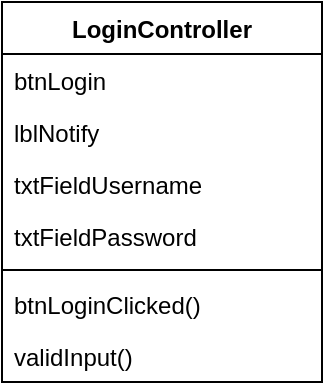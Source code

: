 <mxfile version="21.6.5" type="device">
  <diagram id="C5RBs43oDa-KdzZeNtuy" name="Page-1">
    <mxGraphModel dx="1434" dy="836" grid="1" gridSize="10" guides="1" tooltips="1" connect="1" arrows="1" fold="1" page="1" pageScale="1" pageWidth="827" pageHeight="1169" math="0" shadow="0">
      <root>
        <mxCell id="WIyWlLk6GJQsqaUBKTNV-0" />
        <mxCell id="WIyWlLk6GJQsqaUBKTNV-1" parent="WIyWlLk6GJQsqaUBKTNV-0" />
        <mxCell id="WmGtkql17_oiPjWzwock-0" value="LoginController" style="swimlane;fontStyle=1;align=center;verticalAlign=top;childLayout=stackLayout;horizontal=1;startSize=26;horizontalStack=0;resizeParent=1;resizeParentMax=0;resizeLast=0;collapsible=1;marginBottom=0;whiteSpace=wrap;html=1;" parent="WIyWlLk6GJQsqaUBKTNV-1" vertex="1">
          <mxGeometry x="320" y="40" width="160" height="190" as="geometry" />
        </mxCell>
        <mxCell id="WmGtkql17_oiPjWzwock-1" value="btnLogin" style="text;strokeColor=none;fillColor=none;align=left;verticalAlign=top;spacingLeft=4;spacingRight=4;overflow=hidden;rotatable=0;points=[[0,0.5],[1,0.5]];portConstraint=eastwest;whiteSpace=wrap;html=1;" parent="WmGtkql17_oiPjWzwock-0" vertex="1">
          <mxGeometry y="26" width="160" height="26" as="geometry" />
        </mxCell>
        <mxCell id="WmGtkql17_oiPjWzwock-4" value="lblNotify" style="text;strokeColor=none;fillColor=none;align=left;verticalAlign=top;spacingLeft=4;spacingRight=4;overflow=hidden;rotatable=0;points=[[0,0.5],[1,0.5]];portConstraint=eastwest;whiteSpace=wrap;html=1;" parent="WmGtkql17_oiPjWzwock-0" vertex="1">
          <mxGeometry y="52" width="160" height="26" as="geometry" />
        </mxCell>
        <mxCell id="WmGtkql17_oiPjWzwock-5" value="txtFieldUsername" style="text;strokeColor=none;fillColor=none;align=left;verticalAlign=top;spacingLeft=4;spacingRight=4;overflow=hidden;rotatable=0;points=[[0,0.5],[1,0.5]];portConstraint=eastwest;whiteSpace=wrap;html=1;" parent="WmGtkql17_oiPjWzwock-0" vertex="1">
          <mxGeometry y="78" width="160" height="26" as="geometry" />
        </mxCell>
        <mxCell id="WmGtkql17_oiPjWzwock-6" value="txtFieldPassword" style="text;strokeColor=none;fillColor=none;align=left;verticalAlign=top;spacingLeft=4;spacingRight=4;overflow=hidden;rotatable=0;points=[[0,0.5],[1,0.5]];portConstraint=eastwest;whiteSpace=wrap;html=1;" parent="WmGtkql17_oiPjWzwock-0" vertex="1">
          <mxGeometry y="104" width="160" height="26" as="geometry" />
        </mxCell>
        <mxCell id="WmGtkql17_oiPjWzwock-2" value="" style="line;strokeWidth=1;fillColor=none;align=left;verticalAlign=middle;spacingTop=-1;spacingLeft=3;spacingRight=3;rotatable=0;labelPosition=right;points=[];portConstraint=eastwest;strokeColor=inherit;" parent="WmGtkql17_oiPjWzwock-0" vertex="1">
          <mxGeometry y="130" width="160" height="8" as="geometry" />
        </mxCell>
        <mxCell id="WmGtkql17_oiPjWzwock-3" value="btnLoginClicked()" style="text;strokeColor=none;fillColor=none;align=left;verticalAlign=top;spacingLeft=4;spacingRight=4;overflow=hidden;rotatable=0;points=[[0,0.5],[1,0.5]];portConstraint=eastwest;whiteSpace=wrap;html=1;" parent="WmGtkql17_oiPjWzwock-0" vertex="1">
          <mxGeometry y="138" width="160" height="26" as="geometry" />
        </mxCell>
        <mxCell id="RRFGDanbjPovV3U_hh-o-0" value="validInput()" style="text;strokeColor=none;fillColor=none;align=left;verticalAlign=top;spacingLeft=4;spacingRight=4;overflow=hidden;rotatable=0;points=[[0,0.5],[1,0.5]];portConstraint=eastwest;whiteSpace=wrap;html=1;" vertex="1" parent="WmGtkql17_oiPjWzwock-0">
          <mxGeometry y="164" width="160" height="26" as="geometry" />
        </mxCell>
      </root>
    </mxGraphModel>
  </diagram>
</mxfile>
